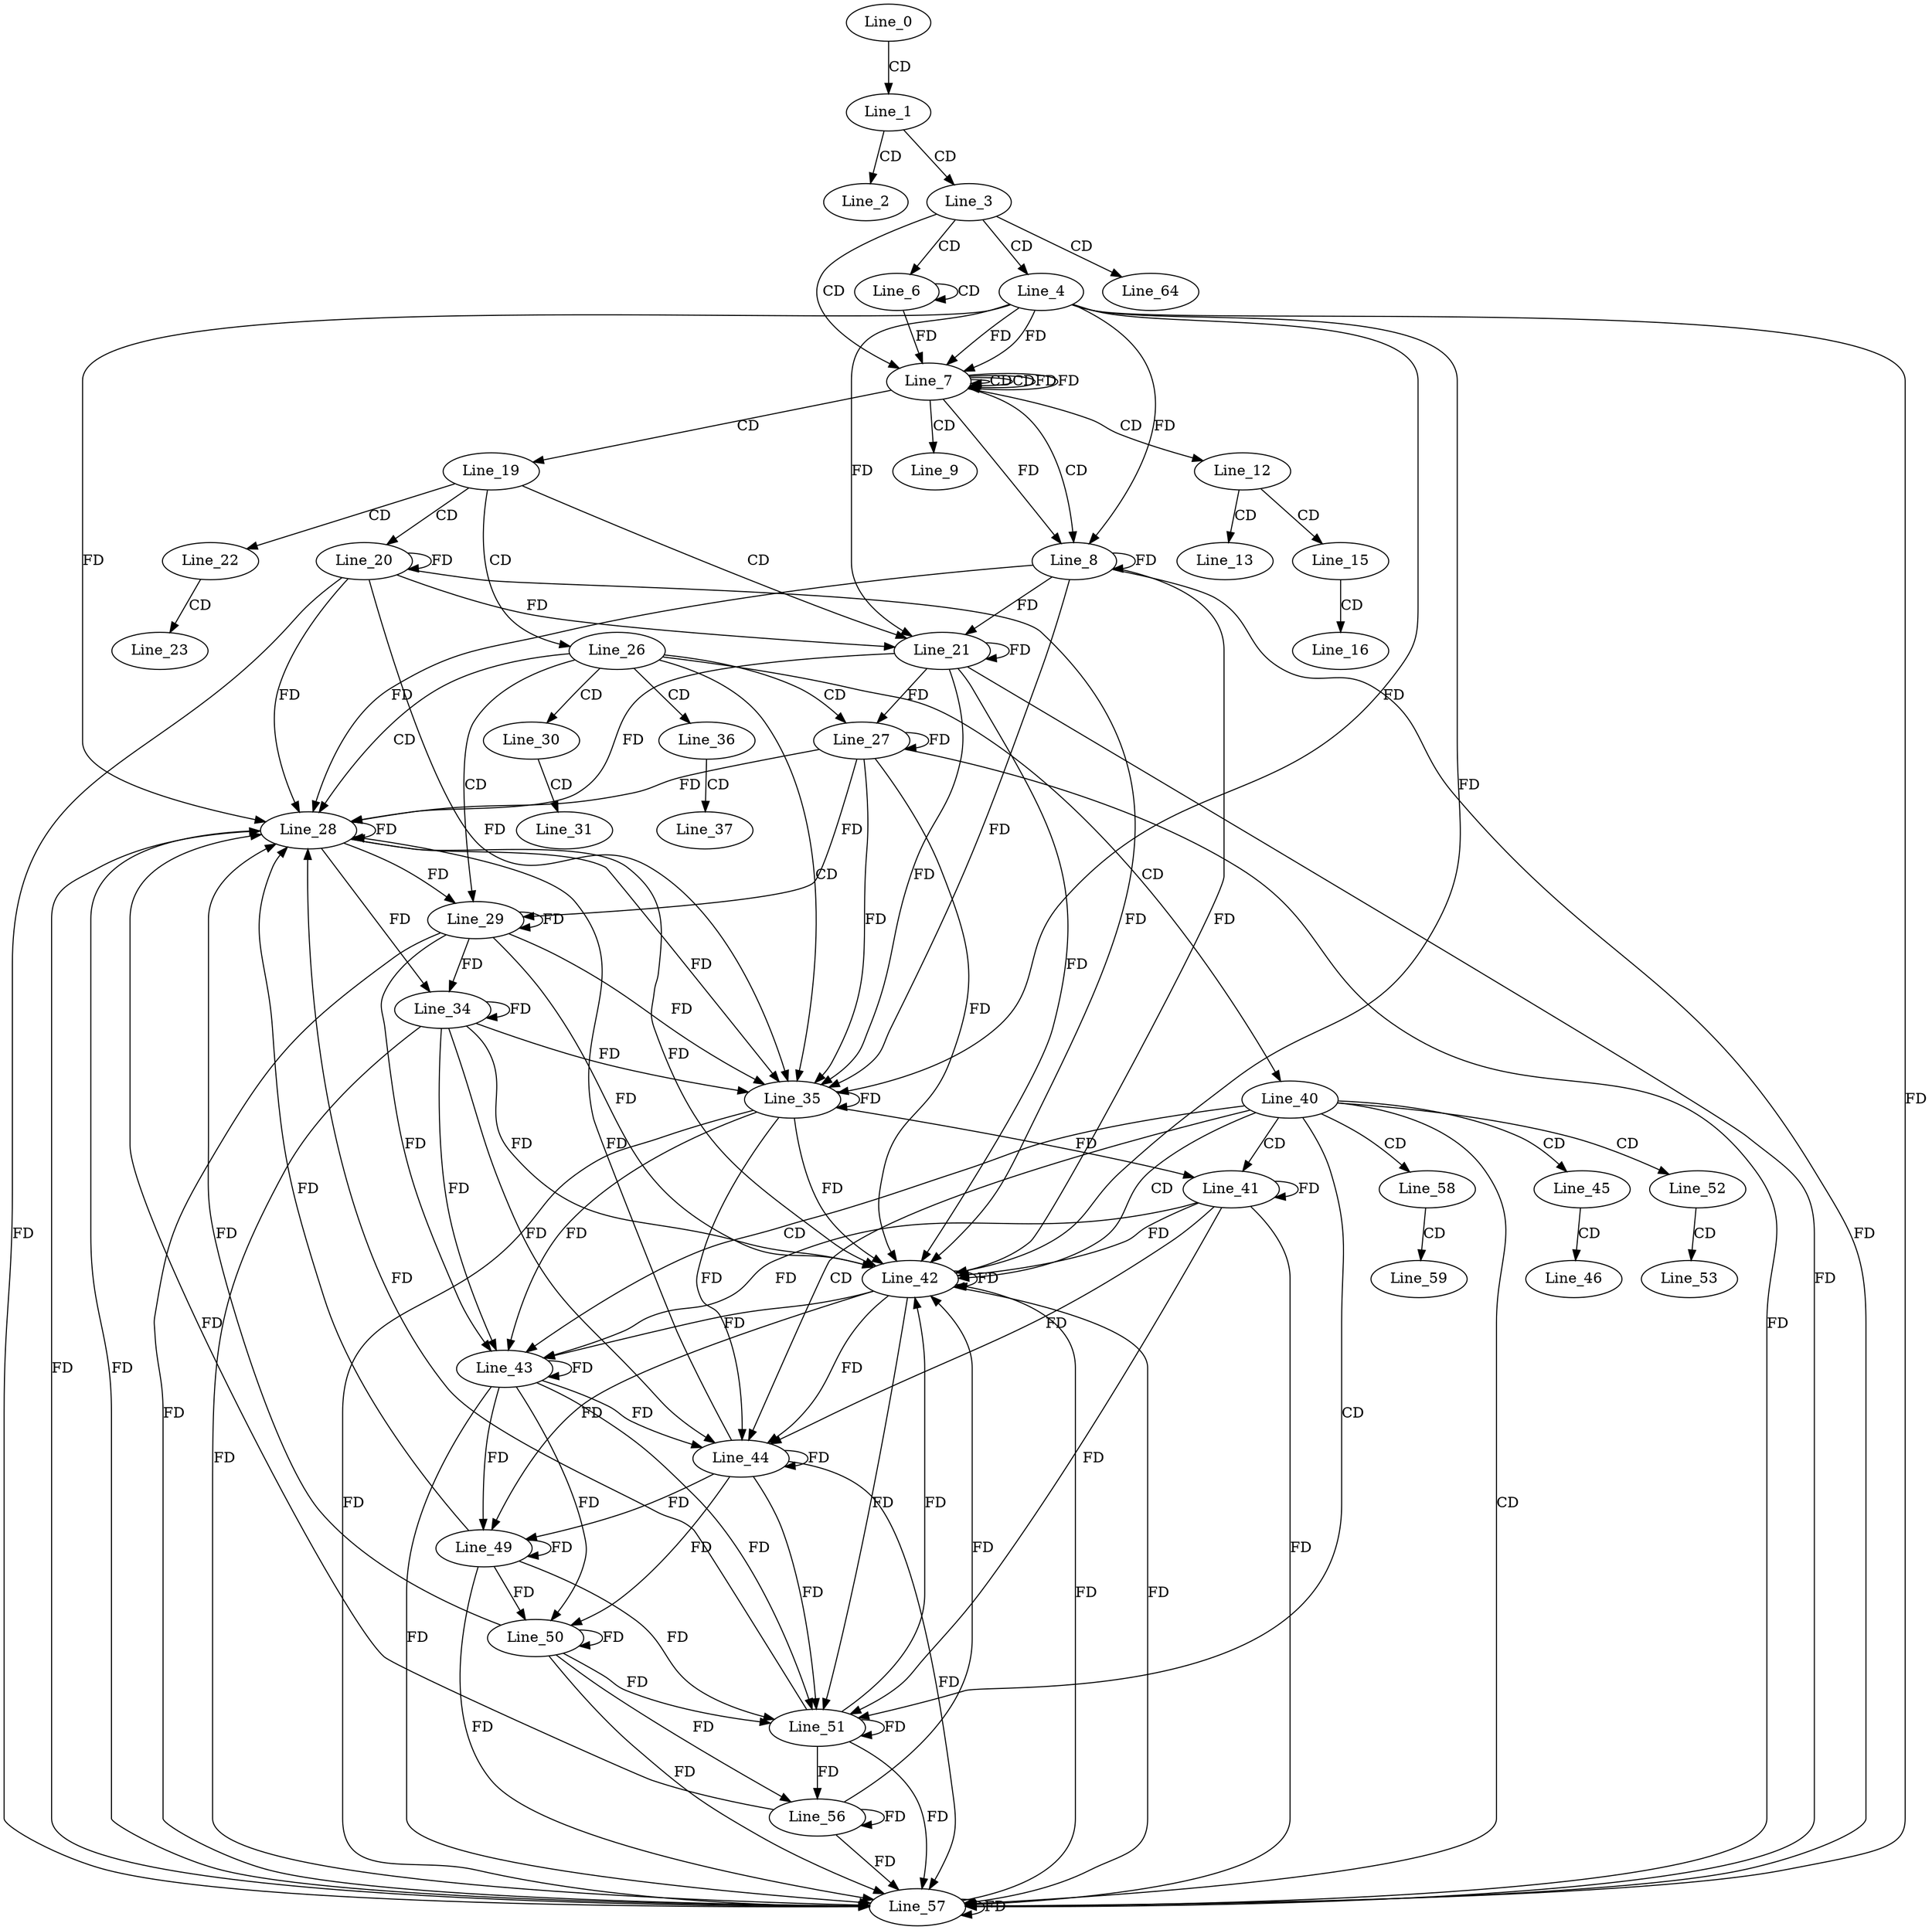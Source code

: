 digraph G {
  Line_0;
  Line_1;
  Line_2;
  Line_3;
  Line_4;
  Line_6;
  Line_6;
  Line_7;
  Line_7;
  Line_7;
  Line_8;
  Line_9;
  Line_12;
  Line_13;
  Line_15;
  Line_16;
  Line_19;
  Line_20;
  Line_21;
  Line_22;
  Line_23;
  Line_26;
  Line_27;
  Line_28;
  Line_29;
  Line_30;
  Line_31;
  Line_34;
  Line_35;
  Line_36;
  Line_37;
  Line_40;
  Line_41;
  Line_42;
  Line_43;
  Line_44;
  Line_45;
  Line_46;
  Line_49;
  Line_50;
  Line_51;
  Line_52;
  Line_53;
  Line_56;
  Line_57;
  Line_58;
  Line_59;
  Line_64;
  Line_0 -> Line_1 [ label="CD" ];
  Line_1 -> Line_2 [ label="CD" ];
  Line_1 -> Line_3 [ label="CD" ];
  Line_3 -> Line_4 [ label="CD" ];
  Line_3 -> Line_6 [ label="CD" ];
  Line_6 -> Line_6 [ label="CD" ];
  Line_3 -> Line_7 [ label="CD" ];
  Line_7 -> Line_7 [ label="CD" ];
  Line_4 -> Line_7 [ label="FD" ];
  Line_6 -> Line_7 [ label="FD" ];
  Line_7 -> Line_7 [ label="CD" ];
  Line_7 -> Line_7 [ label="FD" ];
  Line_4 -> Line_7 [ label="FD" ];
  Line_7 -> Line_8 [ label="CD" ];
  Line_8 -> Line_8 [ label="FD" ];
  Line_4 -> Line_8 [ label="FD" ];
  Line_7 -> Line_8 [ label="FD" ];
  Line_7 -> Line_9 [ label="CD" ];
  Line_7 -> Line_12 [ label="CD" ];
  Line_12 -> Line_13 [ label="CD" ];
  Line_12 -> Line_15 [ label="CD" ];
  Line_15 -> Line_16 [ label="CD" ];
  Line_7 -> Line_19 [ label="CD" ];
  Line_19 -> Line_20 [ label="CD" ];
  Line_20 -> Line_20 [ label="FD" ];
  Line_19 -> Line_21 [ label="CD" ];
  Line_8 -> Line_21 [ label="FD" ];
  Line_20 -> Line_21 [ label="FD" ];
  Line_21 -> Line_21 [ label="FD" ];
  Line_4 -> Line_21 [ label="FD" ];
  Line_19 -> Line_22 [ label="CD" ];
  Line_22 -> Line_23 [ label="CD" ];
  Line_19 -> Line_26 [ label="CD" ];
  Line_26 -> Line_27 [ label="CD" ];
  Line_21 -> Line_27 [ label="FD" ];
  Line_27 -> Line_27 [ label="FD" ];
  Line_26 -> Line_28 [ label="CD" ];
  Line_8 -> Line_28 [ label="FD" ];
  Line_20 -> Line_28 [ label="FD" ];
  Line_21 -> Line_28 [ label="FD" ];
  Line_27 -> Line_28 [ label="FD" ];
  Line_28 -> Line_28 [ label="FD" ];
  Line_4 -> Line_28 [ label="FD" ];
  Line_26 -> Line_29 [ label="CD" ];
  Line_27 -> Line_29 [ label="FD" ];
  Line_28 -> Line_29 [ label="FD" ];
  Line_29 -> Line_29 [ label="FD" ];
  Line_26 -> Line_30 [ label="CD" ];
  Line_30 -> Line_31 [ label="CD" ];
  Line_28 -> Line_34 [ label="FD" ];
  Line_29 -> Line_34 [ label="FD" ];
  Line_34 -> Line_34 [ label="FD" ];
  Line_26 -> Line_35 [ label="CD" ];
  Line_8 -> Line_35 [ label="FD" ];
  Line_20 -> Line_35 [ label="FD" ];
  Line_21 -> Line_35 [ label="FD" ];
  Line_27 -> Line_35 [ label="FD" ];
  Line_28 -> Line_35 [ label="FD" ];
  Line_29 -> Line_35 [ label="FD" ];
  Line_34 -> Line_35 [ label="FD" ];
  Line_35 -> Line_35 [ label="FD" ];
  Line_4 -> Line_35 [ label="FD" ];
  Line_26 -> Line_36 [ label="CD" ];
  Line_36 -> Line_37 [ label="CD" ];
  Line_26 -> Line_40 [ label="CD" ];
  Line_40 -> Line_41 [ label="CD" ];
  Line_35 -> Line_41 [ label="FD" ];
  Line_41 -> Line_41 [ label="FD" ];
  Line_40 -> Line_42 [ label="CD" ];
  Line_8 -> Line_42 [ label="FD" ];
  Line_20 -> Line_42 [ label="FD" ];
  Line_21 -> Line_42 [ label="FD" ];
  Line_27 -> Line_42 [ label="FD" ];
  Line_28 -> Line_42 [ label="FD" ];
  Line_29 -> Line_42 [ label="FD" ];
  Line_34 -> Line_42 [ label="FD" ];
  Line_35 -> Line_42 [ label="FD" ];
  Line_41 -> Line_42 [ label="FD" ];
  Line_42 -> Line_42 [ label="FD" ];
  Line_4 -> Line_42 [ label="FD" ];
  Line_40 -> Line_43 [ label="CD" ];
  Line_29 -> Line_43 [ label="FD" ];
  Line_34 -> Line_43 [ label="FD" ];
  Line_35 -> Line_43 [ label="FD" ];
  Line_41 -> Line_43 [ label="FD" ];
  Line_42 -> Line_43 [ label="FD" ];
  Line_43 -> Line_43 [ label="FD" ];
  Line_40 -> Line_44 [ label="CD" ];
  Line_34 -> Line_44 [ label="FD" ];
  Line_35 -> Line_44 [ label="FD" ];
  Line_41 -> Line_44 [ label="FD" ];
  Line_42 -> Line_44 [ label="FD" ];
  Line_43 -> Line_44 [ label="FD" ];
  Line_44 -> Line_44 [ label="FD" ];
  Line_40 -> Line_45 [ label="CD" ];
  Line_45 -> Line_46 [ label="CD" ];
  Line_42 -> Line_49 [ label="FD" ];
  Line_43 -> Line_49 [ label="FD" ];
  Line_44 -> Line_49 [ label="FD" ];
  Line_49 -> Line_49 [ label="FD" ];
  Line_43 -> Line_50 [ label="FD" ];
  Line_44 -> Line_50 [ label="FD" ];
  Line_49 -> Line_50 [ label="FD" ];
  Line_50 -> Line_50 [ label="FD" ];
  Line_40 -> Line_51 [ label="CD" ];
  Line_41 -> Line_51 [ label="FD" ];
  Line_42 -> Line_51 [ label="FD" ];
  Line_43 -> Line_51 [ label="FD" ];
  Line_44 -> Line_51 [ label="FD" ];
  Line_49 -> Line_51 [ label="FD" ];
  Line_50 -> Line_51 [ label="FD" ];
  Line_51 -> Line_51 [ label="FD" ];
  Line_40 -> Line_52 [ label="CD" ];
  Line_52 -> Line_53 [ label="CD" ];
  Line_50 -> Line_56 [ label="FD" ];
  Line_51 -> Line_56 [ label="FD" ];
  Line_56 -> Line_56 [ label="FD" ];
  Line_40 -> Line_57 [ label="CD" ];
  Line_8 -> Line_57 [ label="FD" ];
  Line_20 -> Line_57 [ label="FD" ];
  Line_21 -> Line_57 [ label="FD" ];
  Line_27 -> Line_57 [ label="FD" ];
  Line_28 -> Line_57 [ label="FD" ];
  Line_29 -> Line_57 [ label="FD" ];
  Line_34 -> Line_57 [ label="FD" ];
  Line_35 -> Line_57 [ label="FD" ];
  Line_41 -> Line_57 [ label="FD" ];
  Line_42 -> Line_57 [ label="FD" ];
  Line_43 -> Line_57 [ label="FD" ];
  Line_44 -> Line_57 [ label="FD" ];
  Line_49 -> Line_57 [ label="FD" ];
  Line_50 -> Line_57 [ label="FD" ];
  Line_51 -> Line_57 [ label="FD" ];
  Line_56 -> Line_57 [ label="FD" ];
  Line_57 -> Line_57 [ label="FD" ];
  Line_4 -> Line_57 [ label="FD" ];
  Line_40 -> Line_58 [ label="CD" ];
  Line_58 -> Line_59 [ label="CD" ];
  Line_3 -> Line_64 [ label="CD" ];
  Line_7 -> Line_7 [ label="FD" ];
  Line_44 -> Line_28 [ label="FD" ];
  Line_49 -> Line_28 [ label="FD" ];
  Line_50 -> Line_28 [ label="FD" ];
  Line_51 -> Line_28 [ label="FD" ];
  Line_56 -> Line_28 [ label="FD" ];
  Line_57 -> Line_28 [ label="FD" ];
  Line_51 -> Line_42 [ label="FD" ];
  Line_56 -> Line_42 [ label="FD" ];
  Line_57 -> Line_42 [ label="FD" ];
}
